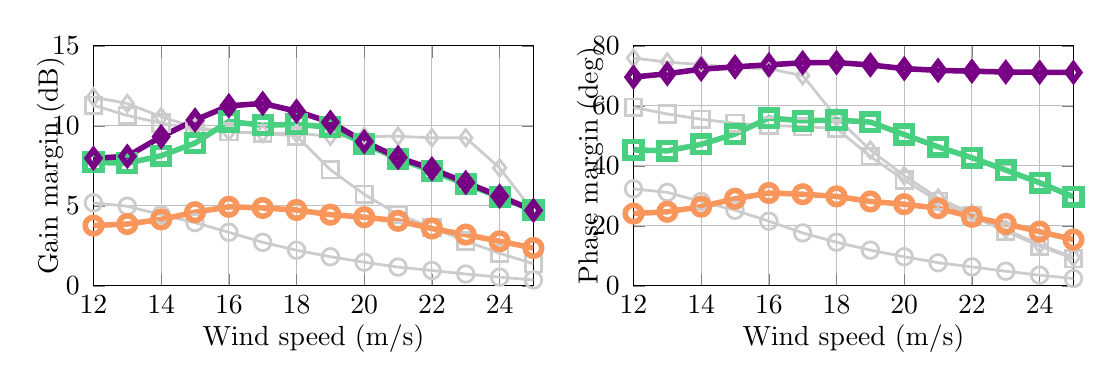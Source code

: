 % This file was created by matlab2tikz.
%
%The latest updates can be retrieved from
%  http://www.mathworks.com/matlabcentral/fileexchange/22022-matlab2tikz-matlab2tikz
%where you can also make suggestions and rate matlab2tikz.
%
\definecolor{mycolor1}{rgb}{0.977,0.589,0.357}%
\definecolor{mycolor2}{rgb}{0.286,0.812,0.5}%
\definecolor{mycolor3}{rgb}{0.471,0.0,0.522}%
\definecolor{mycolor4}{rgb}{0.8,0.8,0.8}%
%
\begin{tikzpicture}

\begin{axis}[%
width=2.2in,
height=1.2in,
at={(0,0)},
scale only axis,
xmin=12,
xmax=25,
xtick={12, 14, 16, 18, 20, 22, 24},
y tick label style={xshift=-0.5mm},
xlabel={Wind speed (m/s)},
xlabel style = {yshift=1mm},
xmajorgrids,
ymin=0,
ymax=15,
ylabel={Gain margin (dB)},
ylabel style = {yshift=-4mm},
ymajorgrids,
axis background/.style={fill=white}
]
\addplot [color=mycolor4,solid,line width=1.0pt,mark size=3pt,mark=diamond,mark options={solid},forget plot]
  table[row sep=crcr]{%
12	11.799\\
13	11.393\\
14	10.567\\
15	9.897\\
16	9.646\\
17	9.527\\
18	9.536\\
19	9.348\\
20	9.336\\
21	9.343\\
22	9.251\\
23	9.249\\
24	7.37\\
25	4.625\\
};

\addplot [color=mycolor4,solid,line width=1.0pt,mark size=3pt,mark=square,mark options={solid},forget plot]
  table[row sep=crcr]{%
12	11.287\\
13	10.646\\
14	10.166\\
15	9.813\\
16	9.625\\
17	9.526\\
18	9.366\\
19	7.253\\
20	5.72\\
21	4.456\\
22	3.637\\
23	2.791\\
24	2.03\\
25	1.38\\
};

\addplot [color=mycolor4,solid,line width=1.0pt,mark size=3pt,mark=o,mark options={solid},forget plot]
  table[row sep=crcr]{%
12	5.185\\
13	4.973\\
14	4.44\\
15	3.95\\
16	3.346\\
17	2.717\\
18	2.227\\
19	1.816\\
20	1.475\\
21	1.171\\
22	0.958\\
23	0.738\\
24	0.54\\
25	0.368\\
};

\addplot [color=mycolor2,solid,line width=2.0pt,mark size=3pt,mark=square,mark options={solid},forget plot]
  table[row sep=crcr]{%
12	7.721\\
13	7.656\\
14	8.13\\
15	8.917\\
16	10.273\\
17	10.032\\
18	10.089\\
19	9.914\\
20	8.88\\
21	7.942\\
22	7.172\\
23	6.35\\
24	5.556\\
25	4.712\\
};
\addplot [color=mycolor3,line width=2.0pt,mark size=3pt,mark=diamond,mark options={solid},forget plot]
  table[row sep=crcr]{%
12	7.971\\
13	8.091\\
14	9.32\\
15	10.358\\
16	11.246\\
17	11.4\\
18	10.91\\
19	10.221\\
20	9.009\\
21	8.018\\
22	7.31\\
23	6.455\\
24	5.603\\
25	4.713\\
};
\addplot [color=mycolor1,solid,line width=2.0pt,mark size=3pt,mark=o,mark options={solid},forget plot]
  table[row sep=crcr]{%
12	3.763\\
13	3.864\\
14	4.148\\
15	4.6\\
16	4.938\\
17	4.865\\
18	4.739\\
19	4.446\\
20	4.289\\
21	4.061\\
22	3.581\\
23	3.2\\
24	2.785\\
25	2.364\\
};
\end{axis}

\begin{axis}[%
width=2.2in,
height=1.2in,
at={(2.7in,0in)},
scale only axis,
xmin=12,
xmax=25,
xtick={12, 14, 16, 18, 20, 22, 24},
xlabel={Wind speed (m/s)},
y tick label style={xshift=-.5mm},
xmajorgrids,
ylabel style = {yshift=-4mm},
xlabel style = {yshift=1mm},
ymin=0,
ymax=80,
ylabel={Phase margin (deg)},
ymajorgrids,
axis background/.style={fill=white}
]
\addplot [color=mycolor4,solid,line width=1.0pt,mark size=3pt,mark=o,mark options={solid},forget plot]
  table[row sep=crcr]{%
12	32.338\\
13	31.146\\
14	28.088\\
15	25.199\\
16	21.543\\
17	17.639\\
18	14.533\\
19	11.892\\
20	9.683\\
21	7.698\\
22	6.309\\
23	4.865\\
24	3.559\\
25	2.429\\
};

\addplot [color=mycolor4,solid,line width=1.0pt,mark size=3pt,mark=square,mark options={solid},forget plot]
  table[row sep=crcr]{%
12	59.494\\
13	57.281\\
14	55.529\\
15	54.19\\
16	53.455\\
17	53.067\\
18	52.426\\
19	43.091\\
20	35.267\\
21	28.185\\
22	23.318\\
23	18.105\\
24	13.267\\
25	9.065\\
};

\addplot [color=mycolor4,solid,line width=1.0pt,mark size=3pt,mark=diamond,mark options={solid},forget plot]
  table[row sep=crcr]{%
12	75.919\\
13	74.573\\
14	73.749\\
15	72.775\\
16	72.35\\
17	70.078\\
18	56.142\\
19	45.243\\
20	36.704\\
21	29.233\\
22	24.129\\
23	18.776\\
24	13.804\\
25	9.454\\
};
\addplot [color=mycolor1,solid,line width=2.0pt,mark size=3pt,mark=o,mark options={solid},forget plot]
  table[row sep=crcr]{%
12	24.079\\
13	24.69\\
14	26.376\\
15	29.019\\
16	30.948\\
17	30.536\\
18	29.813\\
19	28.123\\
20	27.206\\
21	25.864\\
22	22.981\\
23	20.649\\
24	18.067\\
25	15.404\\
};\label{line:m1}
\addplot [color=mycolor3,solid,line width=2.0pt,mark size=3pt,mark=diamond,mark options={solid},forget plot]
  table[row sep=crcr]{%
12	69.587\\
13	70.699\\
14	72.225\\
15	72.97\\
16	73.675\\
17	74.349\\
18	74.417\\
19	73.619\\
20	72.404\\
21	71.823\\
22	71.536\\
23	71.271\\
24	71.168\\
25	71.122\\
};\label{line:m3}
\addplot [color=mycolor2,solid,line width=2.0pt,mark size=3pt,mark=square,mark options={solid},forget plot]
  table[row sep=crcr]{%
12	45.305\\
13	45.003\\
14	47.17\\
15	50.584\\
16	55.927\\
17	55.023\\
18	55.238\\
19	54.575\\
20	50.426\\
21	46.32\\
22	42.7\\
23	38.591\\
24	34.382\\
25	29.659\\
};\label{line:m2}
\end{axis}
\end{tikzpicture}%